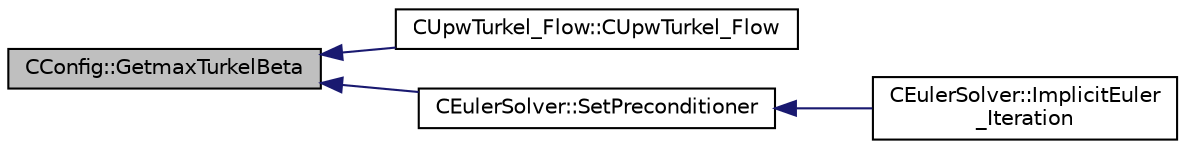 digraph "CConfig::GetmaxTurkelBeta"
{
  edge [fontname="Helvetica",fontsize="10",labelfontname="Helvetica",labelfontsize="10"];
  node [fontname="Helvetica",fontsize="10",shape=record];
  rankdir="LR";
  Node7765 [label="CConfig::GetmaxTurkelBeta",height=0.2,width=0.4,color="black", fillcolor="grey75", style="filled", fontcolor="black"];
  Node7765 -> Node7766 [dir="back",color="midnightblue",fontsize="10",style="solid",fontname="Helvetica"];
  Node7766 [label="CUpwTurkel_Flow::CUpwTurkel_Flow",height=0.2,width=0.4,color="black", fillcolor="white", style="filled",URL="$class_c_upw_turkel___flow.html#a6c86a11deb845c8a2ca85e6b20927b21",tooltip="Constructor of the class. "];
  Node7765 -> Node7767 [dir="back",color="midnightblue",fontsize="10",style="solid",fontname="Helvetica"];
  Node7767 [label="CEulerSolver::SetPreconditioner",height=0.2,width=0.4,color="black", fillcolor="white", style="filled",URL="$class_c_euler_solver.html#ae6c3f6be0cc886b75ad9a8bfc41b52ec",tooltip="Compute the preconditioner for convergence acceleration by Roe-Turkel method. "];
  Node7767 -> Node7768 [dir="back",color="midnightblue",fontsize="10",style="solid",fontname="Helvetica"];
  Node7768 [label="CEulerSolver::ImplicitEuler\l_Iteration",height=0.2,width=0.4,color="black", fillcolor="white", style="filled",URL="$class_c_euler_solver.html#a4e8277fc44dc97c8d73fbe3347204372",tooltip="Update the solution using an implicit Euler scheme. "];
}
